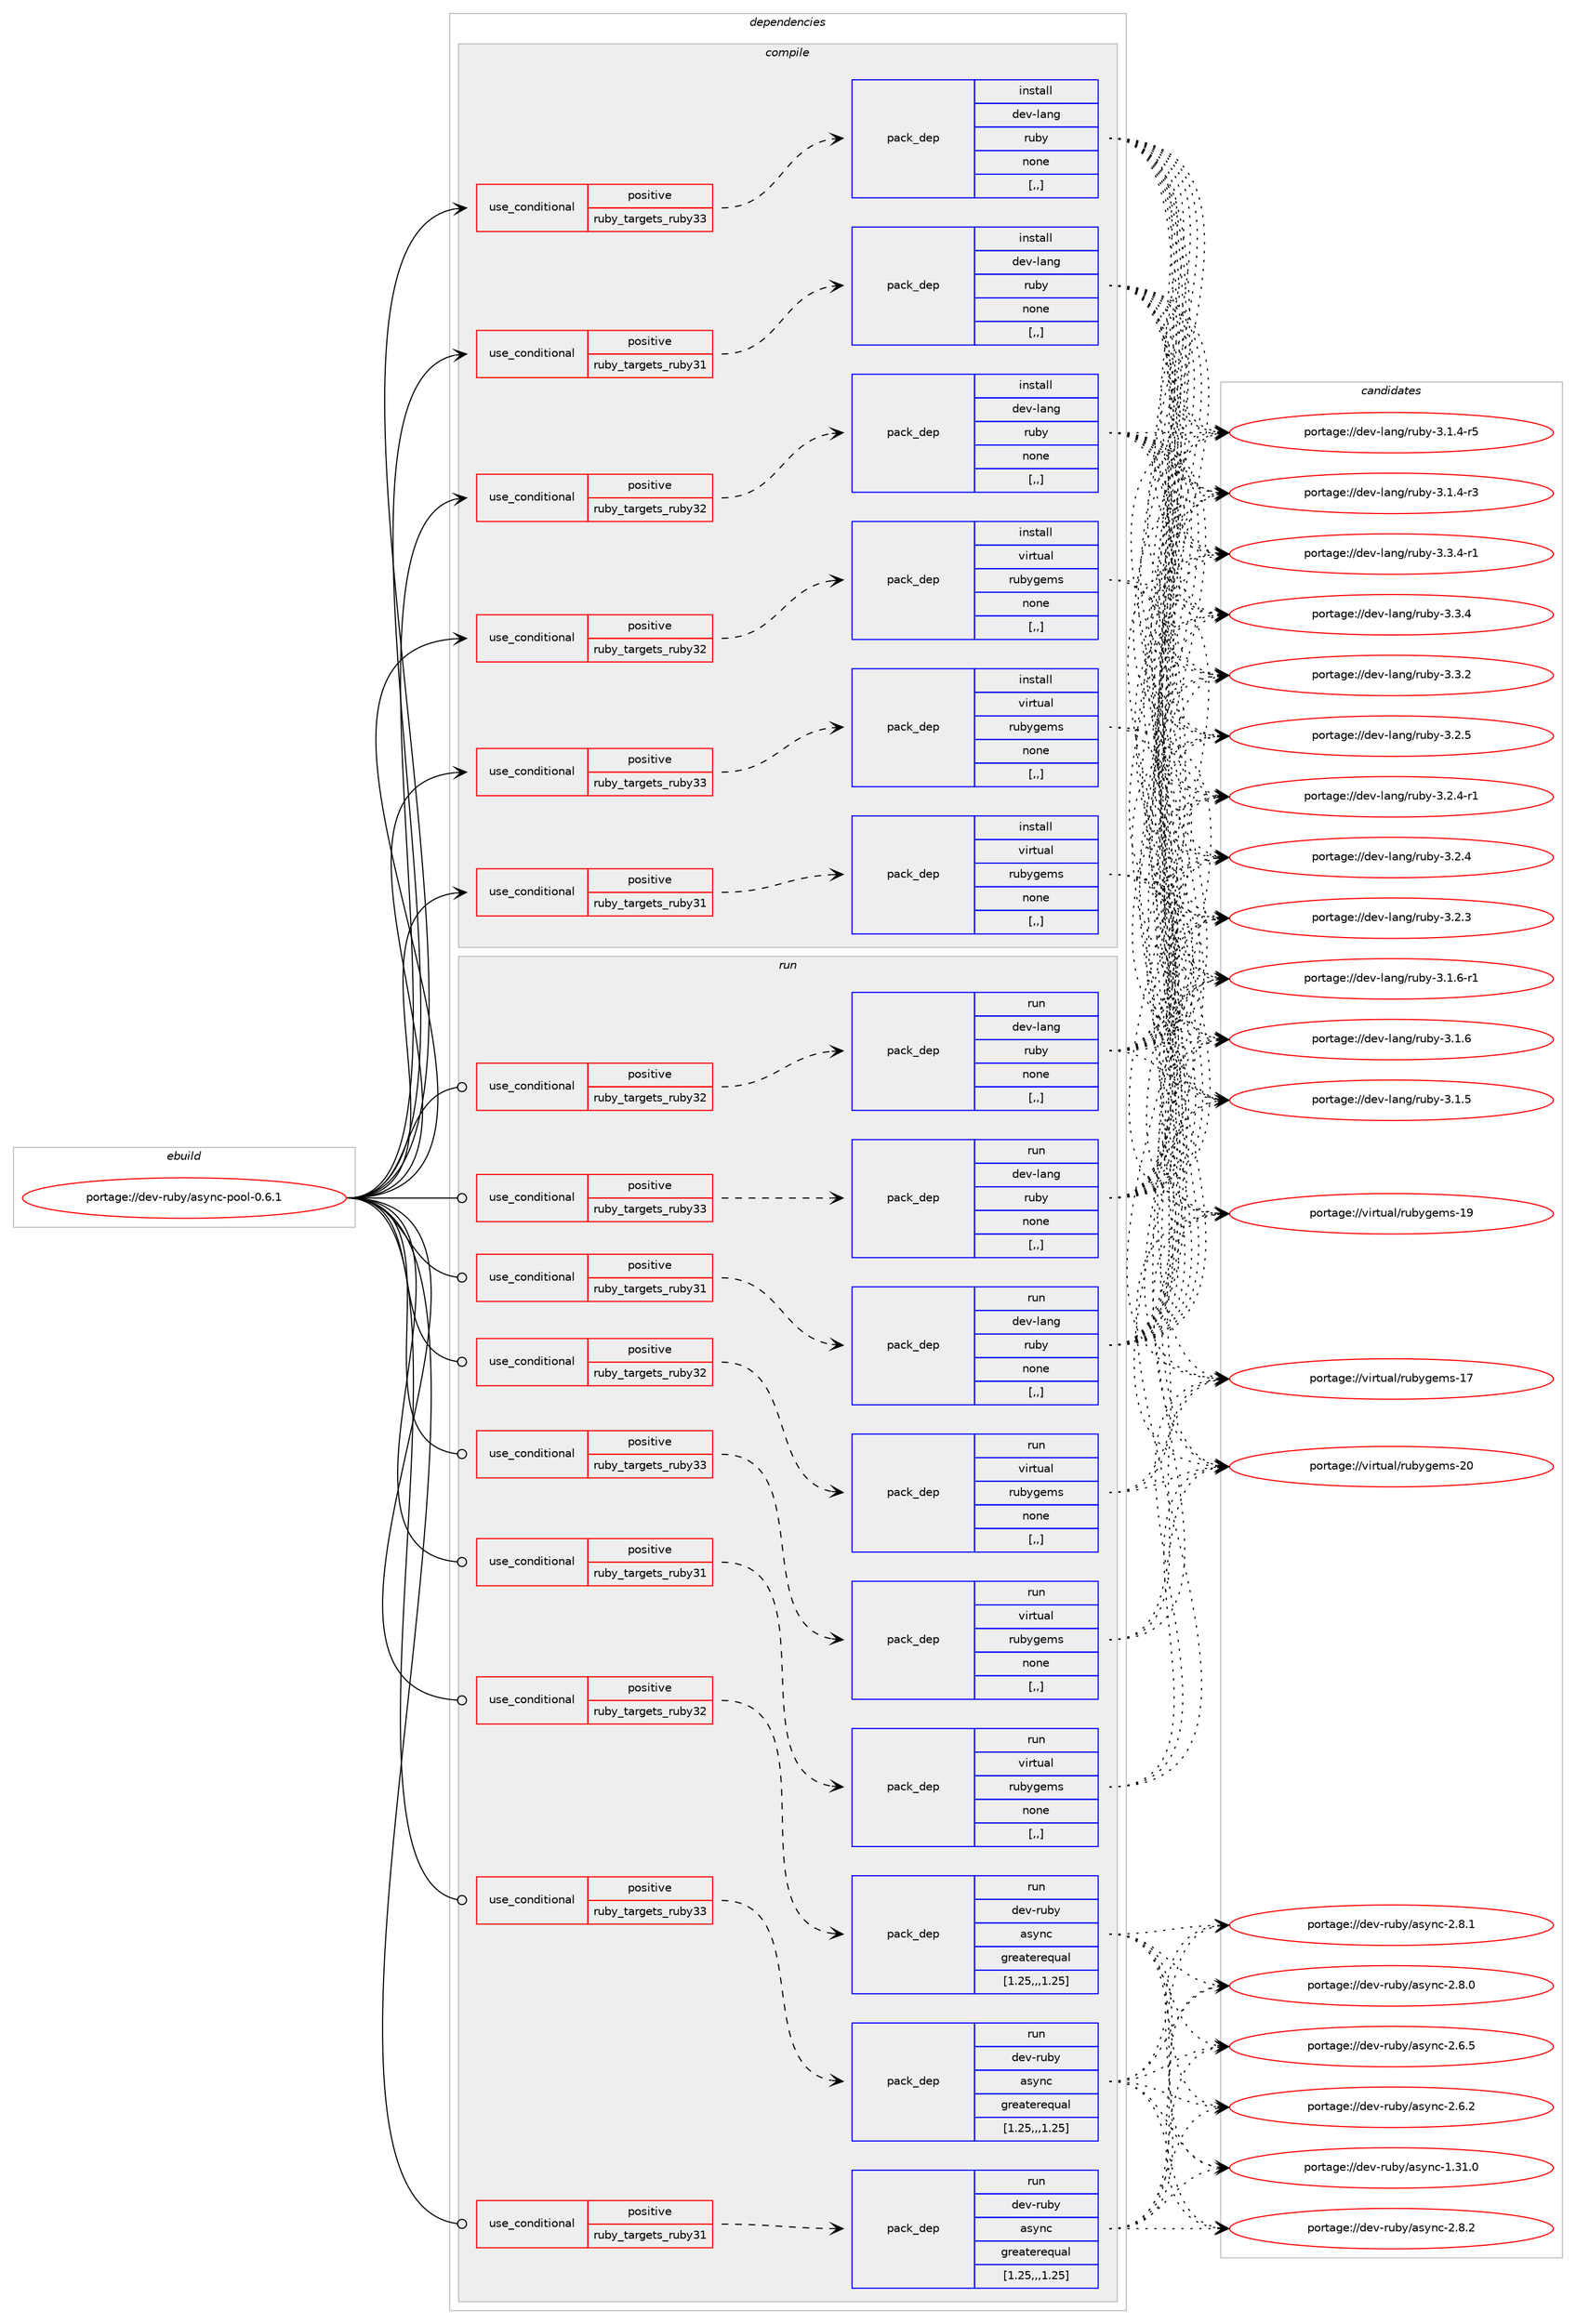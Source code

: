 digraph prolog {

# *************
# Graph options
# *************

newrank=true;
concentrate=true;
compound=true;
graph [rankdir=LR,fontname=Helvetica,fontsize=10,ranksep=1.5];#, ranksep=2.5, nodesep=0.2];
edge  [arrowhead=vee];
node  [fontname=Helvetica,fontsize=10];

# **********
# The ebuild
# **********

subgraph cluster_leftcol {
color=gray;
label=<<i>ebuild</i>>;
id [label="portage://dev-ruby/async-pool-0.6.1", color=red, width=4, href="../dev-ruby/async-pool-0.6.1.svg"];
}

# ****************
# The dependencies
# ****************

subgraph cluster_midcol {
color=gray;
label=<<i>dependencies</i>>;
subgraph cluster_compile {
fillcolor="#eeeeee";
style=filled;
label=<<i>compile</i>>;
subgraph cond44678 {
dependency177231 [label=<<TABLE BORDER="0" CELLBORDER="1" CELLSPACING="0" CELLPADDING="4"><TR><TD ROWSPAN="3" CELLPADDING="10">use_conditional</TD></TR><TR><TD>positive</TD></TR><TR><TD>ruby_targets_ruby31</TD></TR></TABLE>>, shape=none, color=red];
subgraph pack131262 {
dependency177232 [label=<<TABLE BORDER="0" CELLBORDER="1" CELLSPACING="0" CELLPADDING="4" WIDTH="220"><TR><TD ROWSPAN="6" CELLPADDING="30">pack_dep</TD></TR><TR><TD WIDTH="110">install</TD></TR><TR><TD>dev-lang</TD></TR><TR><TD>ruby</TD></TR><TR><TD>none</TD></TR><TR><TD>[,,]</TD></TR></TABLE>>, shape=none, color=blue];
}
dependency177231:e -> dependency177232:w [weight=20,style="dashed",arrowhead="vee"];
}
id:e -> dependency177231:w [weight=20,style="solid",arrowhead="vee"];
subgraph cond44679 {
dependency177233 [label=<<TABLE BORDER="0" CELLBORDER="1" CELLSPACING="0" CELLPADDING="4"><TR><TD ROWSPAN="3" CELLPADDING="10">use_conditional</TD></TR><TR><TD>positive</TD></TR><TR><TD>ruby_targets_ruby31</TD></TR></TABLE>>, shape=none, color=red];
subgraph pack131263 {
dependency177234 [label=<<TABLE BORDER="0" CELLBORDER="1" CELLSPACING="0" CELLPADDING="4" WIDTH="220"><TR><TD ROWSPAN="6" CELLPADDING="30">pack_dep</TD></TR><TR><TD WIDTH="110">install</TD></TR><TR><TD>virtual</TD></TR><TR><TD>rubygems</TD></TR><TR><TD>none</TD></TR><TR><TD>[,,]</TD></TR></TABLE>>, shape=none, color=blue];
}
dependency177233:e -> dependency177234:w [weight=20,style="dashed",arrowhead="vee"];
}
id:e -> dependency177233:w [weight=20,style="solid",arrowhead="vee"];
subgraph cond44680 {
dependency177235 [label=<<TABLE BORDER="0" CELLBORDER="1" CELLSPACING="0" CELLPADDING="4"><TR><TD ROWSPAN="3" CELLPADDING="10">use_conditional</TD></TR><TR><TD>positive</TD></TR><TR><TD>ruby_targets_ruby32</TD></TR></TABLE>>, shape=none, color=red];
subgraph pack131264 {
dependency177236 [label=<<TABLE BORDER="0" CELLBORDER="1" CELLSPACING="0" CELLPADDING="4" WIDTH="220"><TR><TD ROWSPAN="6" CELLPADDING="30">pack_dep</TD></TR><TR><TD WIDTH="110">install</TD></TR><TR><TD>dev-lang</TD></TR><TR><TD>ruby</TD></TR><TR><TD>none</TD></TR><TR><TD>[,,]</TD></TR></TABLE>>, shape=none, color=blue];
}
dependency177235:e -> dependency177236:w [weight=20,style="dashed",arrowhead="vee"];
}
id:e -> dependency177235:w [weight=20,style="solid",arrowhead="vee"];
subgraph cond44681 {
dependency177237 [label=<<TABLE BORDER="0" CELLBORDER="1" CELLSPACING="0" CELLPADDING="4"><TR><TD ROWSPAN="3" CELLPADDING="10">use_conditional</TD></TR><TR><TD>positive</TD></TR><TR><TD>ruby_targets_ruby32</TD></TR></TABLE>>, shape=none, color=red];
subgraph pack131265 {
dependency177238 [label=<<TABLE BORDER="0" CELLBORDER="1" CELLSPACING="0" CELLPADDING="4" WIDTH="220"><TR><TD ROWSPAN="6" CELLPADDING="30">pack_dep</TD></TR><TR><TD WIDTH="110">install</TD></TR><TR><TD>virtual</TD></TR><TR><TD>rubygems</TD></TR><TR><TD>none</TD></TR><TR><TD>[,,]</TD></TR></TABLE>>, shape=none, color=blue];
}
dependency177237:e -> dependency177238:w [weight=20,style="dashed",arrowhead="vee"];
}
id:e -> dependency177237:w [weight=20,style="solid",arrowhead="vee"];
subgraph cond44682 {
dependency177239 [label=<<TABLE BORDER="0" CELLBORDER="1" CELLSPACING="0" CELLPADDING="4"><TR><TD ROWSPAN="3" CELLPADDING="10">use_conditional</TD></TR><TR><TD>positive</TD></TR><TR><TD>ruby_targets_ruby33</TD></TR></TABLE>>, shape=none, color=red];
subgraph pack131266 {
dependency177240 [label=<<TABLE BORDER="0" CELLBORDER="1" CELLSPACING="0" CELLPADDING="4" WIDTH="220"><TR><TD ROWSPAN="6" CELLPADDING="30">pack_dep</TD></TR><TR><TD WIDTH="110">install</TD></TR><TR><TD>dev-lang</TD></TR><TR><TD>ruby</TD></TR><TR><TD>none</TD></TR><TR><TD>[,,]</TD></TR></TABLE>>, shape=none, color=blue];
}
dependency177239:e -> dependency177240:w [weight=20,style="dashed",arrowhead="vee"];
}
id:e -> dependency177239:w [weight=20,style="solid",arrowhead="vee"];
subgraph cond44683 {
dependency177241 [label=<<TABLE BORDER="0" CELLBORDER="1" CELLSPACING="0" CELLPADDING="4"><TR><TD ROWSPAN="3" CELLPADDING="10">use_conditional</TD></TR><TR><TD>positive</TD></TR><TR><TD>ruby_targets_ruby33</TD></TR></TABLE>>, shape=none, color=red];
subgraph pack131267 {
dependency177242 [label=<<TABLE BORDER="0" CELLBORDER="1" CELLSPACING="0" CELLPADDING="4" WIDTH="220"><TR><TD ROWSPAN="6" CELLPADDING="30">pack_dep</TD></TR><TR><TD WIDTH="110">install</TD></TR><TR><TD>virtual</TD></TR><TR><TD>rubygems</TD></TR><TR><TD>none</TD></TR><TR><TD>[,,]</TD></TR></TABLE>>, shape=none, color=blue];
}
dependency177241:e -> dependency177242:w [weight=20,style="dashed",arrowhead="vee"];
}
id:e -> dependency177241:w [weight=20,style="solid",arrowhead="vee"];
}
subgraph cluster_compileandrun {
fillcolor="#eeeeee";
style=filled;
label=<<i>compile and run</i>>;
}
subgraph cluster_run {
fillcolor="#eeeeee";
style=filled;
label=<<i>run</i>>;
subgraph cond44684 {
dependency177243 [label=<<TABLE BORDER="0" CELLBORDER="1" CELLSPACING="0" CELLPADDING="4"><TR><TD ROWSPAN="3" CELLPADDING="10">use_conditional</TD></TR><TR><TD>positive</TD></TR><TR><TD>ruby_targets_ruby31</TD></TR></TABLE>>, shape=none, color=red];
subgraph pack131268 {
dependency177244 [label=<<TABLE BORDER="0" CELLBORDER="1" CELLSPACING="0" CELLPADDING="4" WIDTH="220"><TR><TD ROWSPAN="6" CELLPADDING="30">pack_dep</TD></TR><TR><TD WIDTH="110">run</TD></TR><TR><TD>dev-lang</TD></TR><TR><TD>ruby</TD></TR><TR><TD>none</TD></TR><TR><TD>[,,]</TD></TR></TABLE>>, shape=none, color=blue];
}
dependency177243:e -> dependency177244:w [weight=20,style="dashed",arrowhead="vee"];
}
id:e -> dependency177243:w [weight=20,style="solid",arrowhead="odot"];
subgraph cond44685 {
dependency177245 [label=<<TABLE BORDER="0" CELLBORDER="1" CELLSPACING="0" CELLPADDING="4"><TR><TD ROWSPAN="3" CELLPADDING="10">use_conditional</TD></TR><TR><TD>positive</TD></TR><TR><TD>ruby_targets_ruby31</TD></TR></TABLE>>, shape=none, color=red];
subgraph pack131269 {
dependency177246 [label=<<TABLE BORDER="0" CELLBORDER="1" CELLSPACING="0" CELLPADDING="4" WIDTH="220"><TR><TD ROWSPAN="6" CELLPADDING="30">pack_dep</TD></TR><TR><TD WIDTH="110">run</TD></TR><TR><TD>dev-ruby</TD></TR><TR><TD>async</TD></TR><TR><TD>greaterequal</TD></TR><TR><TD>[1.25,,,1.25]</TD></TR></TABLE>>, shape=none, color=blue];
}
dependency177245:e -> dependency177246:w [weight=20,style="dashed",arrowhead="vee"];
}
id:e -> dependency177245:w [weight=20,style="solid",arrowhead="odot"];
subgraph cond44686 {
dependency177247 [label=<<TABLE BORDER="0" CELLBORDER="1" CELLSPACING="0" CELLPADDING="4"><TR><TD ROWSPAN="3" CELLPADDING="10">use_conditional</TD></TR><TR><TD>positive</TD></TR><TR><TD>ruby_targets_ruby31</TD></TR></TABLE>>, shape=none, color=red];
subgraph pack131270 {
dependency177248 [label=<<TABLE BORDER="0" CELLBORDER="1" CELLSPACING="0" CELLPADDING="4" WIDTH="220"><TR><TD ROWSPAN="6" CELLPADDING="30">pack_dep</TD></TR><TR><TD WIDTH="110">run</TD></TR><TR><TD>virtual</TD></TR><TR><TD>rubygems</TD></TR><TR><TD>none</TD></TR><TR><TD>[,,]</TD></TR></TABLE>>, shape=none, color=blue];
}
dependency177247:e -> dependency177248:w [weight=20,style="dashed",arrowhead="vee"];
}
id:e -> dependency177247:w [weight=20,style="solid",arrowhead="odot"];
subgraph cond44687 {
dependency177249 [label=<<TABLE BORDER="0" CELLBORDER="1" CELLSPACING="0" CELLPADDING="4"><TR><TD ROWSPAN="3" CELLPADDING="10">use_conditional</TD></TR><TR><TD>positive</TD></TR><TR><TD>ruby_targets_ruby32</TD></TR></TABLE>>, shape=none, color=red];
subgraph pack131271 {
dependency177250 [label=<<TABLE BORDER="0" CELLBORDER="1" CELLSPACING="0" CELLPADDING="4" WIDTH="220"><TR><TD ROWSPAN="6" CELLPADDING="30">pack_dep</TD></TR><TR><TD WIDTH="110">run</TD></TR><TR><TD>dev-lang</TD></TR><TR><TD>ruby</TD></TR><TR><TD>none</TD></TR><TR><TD>[,,]</TD></TR></TABLE>>, shape=none, color=blue];
}
dependency177249:e -> dependency177250:w [weight=20,style="dashed",arrowhead="vee"];
}
id:e -> dependency177249:w [weight=20,style="solid",arrowhead="odot"];
subgraph cond44688 {
dependency177251 [label=<<TABLE BORDER="0" CELLBORDER="1" CELLSPACING="0" CELLPADDING="4"><TR><TD ROWSPAN="3" CELLPADDING="10">use_conditional</TD></TR><TR><TD>positive</TD></TR><TR><TD>ruby_targets_ruby32</TD></TR></TABLE>>, shape=none, color=red];
subgraph pack131272 {
dependency177252 [label=<<TABLE BORDER="0" CELLBORDER="1" CELLSPACING="0" CELLPADDING="4" WIDTH="220"><TR><TD ROWSPAN="6" CELLPADDING="30">pack_dep</TD></TR><TR><TD WIDTH="110">run</TD></TR><TR><TD>dev-ruby</TD></TR><TR><TD>async</TD></TR><TR><TD>greaterequal</TD></TR><TR><TD>[1.25,,,1.25]</TD></TR></TABLE>>, shape=none, color=blue];
}
dependency177251:e -> dependency177252:w [weight=20,style="dashed",arrowhead="vee"];
}
id:e -> dependency177251:w [weight=20,style="solid",arrowhead="odot"];
subgraph cond44689 {
dependency177253 [label=<<TABLE BORDER="0" CELLBORDER="1" CELLSPACING="0" CELLPADDING="4"><TR><TD ROWSPAN="3" CELLPADDING="10">use_conditional</TD></TR><TR><TD>positive</TD></TR><TR><TD>ruby_targets_ruby32</TD></TR></TABLE>>, shape=none, color=red];
subgraph pack131273 {
dependency177254 [label=<<TABLE BORDER="0" CELLBORDER="1" CELLSPACING="0" CELLPADDING="4" WIDTH="220"><TR><TD ROWSPAN="6" CELLPADDING="30">pack_dep</TD></TR><TR><TD WIDTH="110">run</TD></TR><TR><TD>virtual</TD></TR><TR><TD>rubygems</TD></TR><TR><TD>none</TD></TR><TR><TD>[,,]</TD></TR></TABLE>>, shape=none, color=blue];
}
dependency177253:e -> dependency177254:w [weight=20,style="dashed",arrowhead="vee"];
}
id:e -> dependency177253:w [weight=20,style="solid",arrowhead="odot"];
subgraph cond44690 {
dependency177255 [label=<<TABLE BORDER="0" CELLBORDER="1" CELLSPACING="0" CELLPADDING="4"><TR><TD ROWSPAN="3" CELLPADDING="10">use_conditional</TD></TR><TR><TD>positive</TD></TR><TR><TD>ruby_targets_ruby33</TD></TR></TABLE>>, shape=none, color=red];
subgraph pack131274 {
dependency177256 [label=<<TABLE BORDER="0" CELLBORDER="1" CELLSPACING="0" CELLPADDING="4" WIDTH="220"><TR><TD ROWSPAN="6" CELLPADDING="30">pack_dep</TD></TR><TR><TD WIDTH="110">run</TD></TR><TR><TD>dev-lang</TD></TR><TR><TD>ruby</TD></TR><TR><TD>none</TD></TR><TR><TD>[,,]</TD></TR></TABLE>>, shape=none, color=blue];
}
dependency177255:e -> dependency177256:w [weight=20,style="dashed",arrowhead="vee"];
}
id:e -> dependency177255:w [weight=20,style="solid",arrowhead="odot"];
subgraph cond44691 {
dependency177257 [label=<<TABLE BORDER="0" CELLBORDER="1" CELLSPACING="0" CELLPADDING="4"><TR><TD ROWSPAN="3" CELLPADDING="10">use_conditional</TD></TR><TR><TD>positive</TD></TR><TR><TD>ruby_targets_ruby33</TD></TR></TABLE>>, shape=none, color=red];
subgraph pack131275 {
dependency177258 [label=<<TABLE BORDER="0" CELLBORDER="1" CELLSPACING="0" CELLPADDING="4" WIDTH="220"><TR><TD ROWSPAN="6" CELLPADDING="30">pack_dep</TD></TR><TR><TD WIDTH="110">run</TD></TR><TR><TD>dev-ruby</TD></TR><TR><TD>async</TD></TR><TR><TD>greaterequal</TD></TR><TR><TD>[1.25,,,1.25]</TD></TR></TABLE>>, shape=none, color=blue];
}
dependency177257:e -> dependency177258:w [weight=20,style="dashed",arrowhead="vee"];
}
id:e -> dependency177257:w [weight=20,style="solid",arrowhead="odot"];
subgraph cond44692 {
dependency177259 [label=<<TABLE BORDER="0" CELLBORDER="1" CELLSPACING="0" CELLPADDING="4"><TR><TD ROWSPAN="3" CELLPADDING="10">use_conditional</TD></TR><TR><TD>positive</TD></TR><TR><TD>ruby_targets_ruby33</TD></TR></TABLE>>, shape=none, color=red];
subgraph pack131276 {
dependency177260 [label=<<TABLE BORDER="0" CELLBORDER="1" CELLSPACING="0" CELLPADDING="4" WIDTH="220"><TR><TD ROWSPAN="6" CELLPADDING="30">pack_dep</TD></TR><TR><TD WIDTH="110">run</TD></TR><TR><TD>virtual</TD></TR><TR><TD>rubygems</TD></TR><TR><TD>none</TD></TR><TR><TD>[,,]</TD></TR></TABLE>>, shape=none, color=blue];
}
dependency177259:e -> dependency177260:w [weight=20,style="dashed",arrowhead="vee"];
}
id:e -> dependency177259:w [weight=20,style="solid",arrowhead="odot"];
}
}

# **************
# The candidates
# **************

subgraph cluster_choices {
rank=same;
color=gray;
label=<<i>candidates</i>>;

subgraph choice131262 {
color=black;
nodesep=1;
choice100101118451089711010347114117981214551465146524511449 [label="portage://dev-lang/ruby-3.3.4-r1", color=red, width=4,href="../dev-lang/ruby-3.3.4-r1.svg"];
choice10010111845108971101034711411798121455146514652 [label="portage://dev-lang/ruby-3.3.4", color=red, width=4,href="../dev-lang/ruby-3.3.4.svg"];
choice10010111845108971101034711411798121455146514650 [label="portage://dev-lang/ruby-3.3.2", color=red, width=4,href="../dev-lang/ruby-3.3.2.svg"];
choice10010111845108971101034711411798121455146504653 [label="portage://dev-lang/ruby-3.2.5", color=red, width=4,href="../dev-lang/ruby-3.2.5.svg"];
choice100101118451089711010347114117981214551465046524511449 [label="portage://dev-lang/ruby-3.2.4-r1", color=red, width=4,href="../dev-lang/ruby-3.2.4-r1.svg"];
choice10010111845108971101034711411798121455146504652 [label="portage://dev-lang/ruby-3.2.4", color=red, width=4,href="../dev-lang/ruby-3.2.4.svg"];
choice10010111845108971101034711411798121455146504651 [label="portage://dev-lang/ruby-3.2.3", color=red, width=4,href="../dev-lang/ruby-3.2.3.svg"];
choice100101118451089711010347114117981214551464946544511449 [label="portage://dev-lang/ruby-3.1.6-r1", color=red, width=4,href="../dev-lang/ruby-3.1.6-r1.svg"];
choice10010111845108971101034711411798121455146494654 [label="portage://dev-lang/ruby-3.1.6", color=red, width=4,href="../dev-lang/ruby-3.1.6.svg"];
choice10010111845108971101034711411798121455146494653 [label="portage://dev-lang/ruby-3.1.5", color=red, width=4,href="../dev-lang/ruby-3.1.5.svg"];
choice100101118451089711010347114117981214551464946524511453 [label="portage://dev-lang/ruby-3.1.4-r5", color=red, width=4,href="../dev-lang/ruby-3.1.4-r5.svg"];
choice100101118451089711010347114117981214551464946524511451 [label="portage://dev-lang/ruby-3.1.4-r3", color=red, width=4,href="../dev-lang/ruby-3.1.4-r3.svg"];
dependency177232:e -> choice100101118451089711010347114117981214551465146524511449:w [style=dotted,weight="100"];
dependency177232:e -> choice10010111845108971101034711411798121455146514652:w [style=dotted,weight="100"];
dependency177232:e -> choice10010111845108971101034711411798121455146514650:w [style=dotted,weight="100"];
dependency177232:e -> choice10010111845108971101034711411798121455146504653:w [style=dotted,weight="100"];
dependency177232:e -> choice100101118451089711010347114117981214551465046524511449:w [style=dotted,weight="100"];
dependency177232:e -> choice10010111845108971101034711411798121455146504652:w [style=dotted,weight="100"];
dependency177232:e -> choice10010111845108971101034711411798121455146504651:w [style=dotted,weight="100"];
dependency177232:e -> choice100101118451089711010347114117981214551464946544511449:w [style=dotted,weight="100"];
dependency177232:e -> choice10010111845108971101034711411798121455146494654:w [style=dotted,weight="100"];
dependency177232:e -> choice10010111845108971101034711411798121455146494653:w [style=dotted,weight="100"];
dependency177232:e -> choice100101118451089711010347114117981214551464946524511453:w [style=dotted,weight="100"];
dependency177232:e -> choice100101118451089711010347114117981214551464946524511451:w [style=dotted,weight="100"];
}
subgraph choice131263 {
color=black;
nodesep=1;
choice118105114116117971084711411798121103101109115455048 [label="portage://virtual/rubygems-20", color=red, width=4,href="../virtual/rubygems-20.svg"];
choice118105114116117971084711411798121103101109115454957 [label="portage://virtual/rubygems-19", color=red, width=4,href="../virtual/rubygems-19.svg"];
choice118105114116117971084711411798121103101109115454955 [label="portage://virtual/rubygems-17", color=red, width=4,href="../virtual/rubygems-17.svg"];
dependency177234:e -> choice118105114116117971084711411798121103101109115455048:w [style=dotted,weight="100"];
dependency177234:e -> choice118105114116117971084711411798121103101109115454957:w [style=dotted,weight="100"];
dependency177234:e -> choice118105114116117971084711411798121103101109115454955:w [style=dotted,weight="100"];
}
subgraph choice131264 {
color=black;
nodesep=1;
choice100101118451089711010347114117981214551465146524511449 [label="portage://dev-lang/ruby-3.3.4-r1", color=red, width=4,href="../dev-lang/ruby-3.3.4-r1.svg"];
choice10010111845108971101034711411798121455146514652 [label="portage://dev-lang/ruby-3.3.4", color=red, width=4,href="../dev-lang/ruby-3.3.4.svg"];
choice10010111845108971101034711411798121455146514650 [label="portage://dev-lang/ruby-3.3.2", color=red, width=4,href="../dev-lang/ruby-3.3.2.svg"];
choice10010111845108971101034711411798121455146504653 [label="portage://dev-lang/ruby-3.2.5", color=red, width=4,href="../dev-lang/ruby-3.2.5.svg"];
choice100101118451089711010347114117981214551465046524511449 [label="portage://dev-lang/ruby-3.2.4-r1", color=red, width=4,href="../dev-lang/ruby-3.2.4-r1.svg"];
choice10010111845108971101034711411798121455146504652 [label="portage://dev-lang/ruby-3.2.4", color=red, width=4,href="../dev-lang/ruby-3.2.4.svg"];
choice10010111845108971101034711411798121455146504651 [label="portage://dev-lang/ruby-3.2.3", color=red, width=4,href="../dev-lang/ruby-3.2.3.svg"];
choice100101118451089711010347114117981214551464946544511449 [label="portage://dev-lang/ruby-3.1.6-r1", color=red, width=4,href="../dev-lang/ruby-3.1.6-r1.svg"];
choice10010111845108971101034711411798121455146494654 [label="portage://dev-lang/ruby-3.1.6", color=red, width=4,href="../dev-lang/ruby-3.1.6.svg"];
choice10010111845108971101034711411798121455146494653 [label="portage://dev-lang/ruby-3.1.5", color=red, width=4,href="../dev-lang/ruby-3.1.5.svg"];
choice100101118451089711010347114117981214551464946524511453 [label="portage://dev-lang/ruby-3.1.4-r5", color=red, width=4,href="../dev-lang/ruby-3.1.4-r5.svg"];
choice100101118451089711010347114117981214551464946524511451 [label="portage://dev-lang/ruby-3.1.4-r3", color=red, width=4,href="../dev-lang/ruby-3.1.4-r3.svg"];
dependency177236:e -> choice100101118451089711010347114117981214551465146524511449:w [style=dotted,weight="100"];
dependency177236:e -> choice10010111845108971101034711411798121455146514652:w [style=dotted,weight="100"];
dependency177236:e -> choice10010111845108971101034711411798121455146514650:w [style=dotted,weight="100"];
dependency177236:e -> choice10010111845108971101034711411798121455146504653:w [style=dotted,weight="100"];
dependency177236:e -> choice100101118451089711010347114117981214551465046524511449:w [style=dotted,weight="100"];
dependency177236:e -> choice10010111845108971101034711411798121455146504652:w [style=dotted,weight="100"];
dependency177236:e -> choice10010111845108971101034711411798121455146504651:w [style=dotted,weight="100"];
dependency177236:e -> choice100101118451089711010347114117981214551464946544511449:w [style=dotted,weight="100"];
dependency177236:e -> choice10010111845108971101034711411798121455146494654:w [style=dotted,weight="100"];
dependency177236:e -> choice10010111845108971101034711411798121455146494653:w [style=dotted,weight="100"];
dependency177236:e -> choice100101118451089711010347114117981214551464946524511453:w [style=dotted,weight="100"];
dependency177236:e -> choice100101118451089711010347114117981214551464946524511451:w [style=dotted,weight="100"];
}
subgraph choice131265 {
color=black;
nodesep=1;
choice118105114116117971084711411798121103101109115455048 [label="portage://virtual/rubygems-20", color=red, width=4,href="../virtual/rubygems-20.svg"];
choice118105114116117971084711411798121103101109115454957 [label="portage://virtual/rubygems-19", color=red, width=4,href="../virtual/rubygems-19.svg"];
choice118105114116117971084711411798121103101109115454955 [label="portage://virtual/rubygems-17", color=red, width=4,href="../virtual/rubygems-17.svg"];
dependency177238:e -> choice118105114116117971084711411798121103101109115455048:w [style=dotted,weight="100"];
dependency177238:e -> choice118105114116117971084711411798121103101109115454957:w [style=dotted,weight="100"];
dependency177238:e -> choice118105114116117971084711411798121103101109115454955:w [style=dotted,weight="100"];
}
subgraph choice131266 {
color=black;
nodesep=1;
choice100101118451089711010347114117981214551465146524511449 [label="portage://dev-lang/ruby-3.3.4-r1", color=red, width=4,href="../dev-lang/ruby-3.3.4-r1.svg"];
choice10010111845108971101034711411798121455146514652 [label="portage://dev-lang/ruby-3.3.4", color=red, width=4,href="../dev-lang/ruby-3.3.4.svg"];
choice10010111845108971101034711411798121455146514650 [label="portage://dev-lang/ruby-3.3.2", color=red, width=4,href="../dev-lang/ruby-3.3.2.svg"];
choice10010111845108971101034711411798121455146504653 [label="portage://dev-lang/ruby-3.2.5", color=red, width=4,href="../dev-lang/ruby-3.2.5.svg"];
choice100101118451089711010347114117981214551465046524511449 [label="portage://dev-lang/ruby-3.2.4-r1", color=red, width=4,href="../dev-lang/ruby-3.2.4-r1.svg"];
choice10010111845108971101034711411798121455146504652 [label="portage://dev-lang/ruby-3.2.4", color=red, width=4,href="../dev-lang/ruby-3.2.4.svg"];
choice10010111845108971101034711411798121455146504651 [label="portage://dev-lang/ruby-3.2.3", color=red, width=4,href="../dev-lang/ruby-3.2.3.svg"];
choice100101118451089711010347114117981214551464946544511449 [label="portage://dev-lang/ruby-3.1.6-r1", color=red, width=4,href="../dev-lang/ruby-3.1.6-r1.svg"];
choice10010111845108971101034711411798121455146494654 [label="portage://dev-lang/ruby-3.1.6", color=red, width=4,href="../dev-lang/ruby-3.1.6.svg"];
choice10010111845108971101034711411798121455146494653 [label="portage://dev-lang/ruby-3.1.5", color=red, width=4,href="../dev-lang/ruby-3.1.5.svg"];
choice100101118451089711010347114117981214551464946524511453 [label="portage://dev-lang/ruby-3.1.4-r5", color=red, width=4,href="../dev-lang/ruby-3.1.4-r5.svg"];
choice100101118451089711010347114117981214551464946524511451 [label="portage://dev-lang/ruby-3.1.4-r3", color=red, width=4,href="../dev-lang/ruby-3.1.4-r3.svg"];
dependency177240:e -> choice100101118451089711010347114117981214551465146524511449:w [style=dotted,weight="100"];
dependency177240:e -> choice10010111845108971101034711411798121455146514652:w [style=dotted,weight="100"];
dependency177240:e -> choice10010111845108971101034711411798121455146514650:w [style=dotted,weight="100"];
dependency177240:e -> choice10010111845108971101034711411798121455146504653:w [style=dotted,weight="100"];
dependency177240:e -> choice100101118451089711010347114117981214551465046524511449:w [style=dotted,weight="100"];
dependency177240:e -> choice10010111845108971101034711411798121455146504652:w [style=dotted,weight="100"];
dependency177240:e -> choice10010111845108971101034711411798121455146504651:w [style=dotted,weight="100"];
dependency177240:e -> choice100101118451089711010347114117981214551464946544511449:w [style=dotted,weight="100"];
dependency177240:e -> choice10010111845108971101034711411798121455146494654:w [style=dotted,weight="100"];
dependency177240:e -> choice10010111845108971101034711411798121455146494653:w [style=dotted,weight="100"];
dependency177240:e -> choice100101118451089711010347114117981214551464946524511453:w [style=dotted,weight="100"];
dependency177240:e -> choice100101118451089711010347114117981214551464946524511451:w [style=dotted,weight="100"];
}
subgraph choice131267 {
color=black;
nodesep=1;
choice118105114116117971084711411798121103101109115455048 [label="portage://virtual/rubygems-20", color=red, width=4,href="../virtual/rubygems-20.svg"];
choice118105114116117971084711411798121103101109115454957 [label="portage://virtual/rubygems-19", color=red, width=4,href="../virtual/rubygems-19.svg"];
choice118105114116117971084711411798121103101109115454955 [label="portage://virtual/rubygems-17", color=red, width=4,href="../virtual/rubygems-17.svg"];
dependency177242:e -> choice118105114116117971084711411798121103101109115455048:w [style=dotted,weight="100"];
dependency177242:e -> choice118105114116117971084711411798121103101109115454957:w [style=dotted,weight="100"];
dependency177242:e -> choice118105114116117971084711411798121103101109115454955:w [style=dotted,weight="100"];
}
subgraph choice131268 {
color=black;
nodesep=1;
choice100101118451089711010347114117981214551465146524511449 [label="portage://dev-lang/ruby-3.3.4-r1", color=red, width=4,href="../dev-lang/ruby-3.3.4-r1.svg"];
choice10010111845108971101034711411798121455146514652 [label="portage://dev-lang/ruby-3.3.4", color=red, width=4,href="../dev-lang/ruby-3.3.4.svg"];
choice10010111845108971101034711411798121455146514650 [label="portage://dev-lang/ruby-3.3.2", color=red, width=4,href="../dev-lang/ruby-3.3.2.svg"];
choice10010111845108971101034711411798121455146504653 [label="portage://dev-lang/ruby-3.2.5", color=red, width=4,href="../dev-lang/ruby-3.2.5.svg"];
choice100101118451089711010347114117981214551465046524511449 [label="portage://dev-lang/ruby-3.2.4-r1", color=red, width=4,href="../dev-lang/ruby-3.2.4-r1.svg"];
choice10010111845108971101034711411798121455146504652 [label="portage://dev-lang/ruby-3.2.4", color=red, width=4,href="../dev-lang/ruby-3.2.4.svg"];
choice10010111845108971101034711411798121455146504651 [label="portage://dev-lang/ruby-3.2.3", color=red, width=4,href="../dev-lang/ruby-3.2.3.svg"];
choice100101118451089711010347114117981214551464946544511449 [label="portage://dev-lang/ruby-3.1.6-r1", color=red, width=4,href="../dev-lang/ruby-3.1.6-r1.svg"];
choice10010111845108971101034711411798121455146494654 [label="portage://dev-lang/ruby-3.1.6", color=red, width=4,href="../dev-lang/ruby-3.1.6.svg"];
choice10010111845108971101034711411798121455146494653 [label="portage://dev-lang/ruby-3.1.5", color=red, width=4,href="../dev-lang/ruby-3.1.5.svg"];
choice100101118451089711010347114117981214551464946524511453 [label="portage://dev-lang/ruby-3.1.4-r5", color=red, width=4,href="../dev-lang/ruby-3.1.4-r5.svg"];
choice100101118451089711010347114117981214551464946524511451 [label="portage://dev-lang/ruby-3.1.4-r3", color=red, width=4,href="../dev-lang/ruby-3.1.4-r3.svg"];
dependency177244:e -> choice100101118451089711010347114117981214551465146524511449:w [style=dotted,weight="100"];
dependency177244:e -> choice10010111845108971101034711411798121455146514652:w [style=dotted,weight="100"];
dependency177244:e -> choice10010111845108971101034711411798121455146514650:w [style=dotted,weight="100"];
dependency177244:e -> choice10010111845108971101034711411798121455146504653:w [style=dotted,weight="100"];
dependency177244:e -> choice100101118451089711010347114117981214551465046524511449:w [style=dotted,weight="100"];
dependency177244:e -> choice10010111845108971101034711411798121455146504652:w [style=dotted,weight="100"];
dependency177244:e -> choice10010111845108971101034711411798121455146504651:w [style=dotted,weight="100"];
dependency177244:e -> choice100101118451089711010347114117981214551464946544511449:w [style=dotted,weight="100"];
dependency177244:e -> choice10010111845108971101034711411798121455146494654:w [style=dotted,weight="100"];
dependency177244:e -> choice10010111845108971101034711411798121455146494653:w [style=dotted,weight="100"];
dependency177244:e -> choice100101118451089711010347114117981214551464946524511453:w [style=dotted,weight="100"];
dependency177244:e -> choice100101118451089711010347114117981214551464946524511451:w [style=dotted,weight="100"];
}
subgraph choice131269 {
color=black;
nodesep=1;
choice1001011184511411798121479711512111099455046564650 [label="portage://dev-ruby/async-2.8.2", color=red, width=4,href="../dev-ruby/async-2.8.2.svg"];
choice1001011184511411798121479711512111099455046564649 [label="portage://dev-ruby/async-2.8.1", color=red, width=4,href="../dev-ruby/async-2.8.1.svg"];
choice1001011184511411798121479711512111099455046564648 [label="portage://dev-ruby/async-2.8.0", color=red, width=4,href="../dev-ruby/async-2.8.0.svg"];
choice1001011184511411798121479711512111099455046544653 [label="portage://dev-ruby/async-2.6.5", color=red, width=4,href="../dev-ruby/async-2.6.5.svg"];
choice1001011184511411798121479711512111099455046544650 [label="portage://dev-ruby/async-2.6.2", color=red, width=4,href="../dev-ruby/async-2.6.2.svg"];
choice100101118451141179812147971151211109945494651494648 [label="portage://dev-ruby/async-1.31.0", color=red, width=4,href="../dev-ruby/async-1.31.0.svg"];
dependency177246:e -> choice1001011184511411798121479711512111099455046564650:w [style=dotted,weight="100"];
dependency177246:e -> choice1001011184511411798121479711512111099455046564649:w [style=dotted,weight="100"];
dependency177246:e -> choice1001011184511411798121479711512111099455046564648:w [style=dotted,weight="100"];
dependency177246:e -> choice1001011184511411798121479711512111099455046544653:w [style=dotted,weight="100"];
dependency177246:e -> choice1001011184511411798121479711512111099455046544650:w [style=dotted,weight="100"];
dependency177246:e -> choice100101118451141179812147971151211109945494651494648:w [style=dotted,weight="100"];
}
subgraph choice131270 {
color=black;
nodesep=1;
choice118105114116117971084711411798121103101109115455048 [label="portage://virtual/rubygems-20", color=red, width=4,href="../virtual/rubygems-20.svg"];
choice118105114116117971084711411798121103101109115454957 [label="portage://virtual/rubygems-19", color=red, width=4,href="../virtual/rubygems-19.svg"];
choice118105114116117971084711411798121103101109115454955 [label="portage://virtual/rubygems-17", color=red, width=4,href="../virtual/rubygems-17.svg"];
dependency177248:e -> choice118105114116117971084711411798121103101109115455048:w [style=dotted,weight="100"];
dependency177248:e -> choice118105114116117971084711411798121103101109115454957:w [style=dotted,weight="100"];
dependency177248:e -> choice118105114116117971084711411798121103101109115454955:w [style=dotted,weight="100"];
}
subgraph choice131271 {
color=black;
nodesep=1;
choice100101118451089711010347114117981214551465146524511449 [label="portage://dev-lang/ruby-3.3.4-r1", color=red, width=4,href="../dev-lang/ruby-3.3.4-r1.svg"];
choice10010111845108971101034711411798121455146514652 [label="portage://dev-lang/ruby-3.3.4", color=red, width=4,href="../dev-lang/ruby-3.3.4.svg"];
choice10010111845108971101034711411798121455146514650 [label="portage://dev-lang/ruby-3.3.2", color=red, width=4,href="../dev-lang/ruby-3.3.2.svg"];
choice10010111845108971101034711411798121455146504653 [label="portage://dev-lang/ruby-3.2.5", color=red, width=4,href="../dev-lang/ruby-3.2.5.svg"];
choice100101118451089711010347114117981214551465046524511449 [label="portage://dev-lang/ruby-3.2.4-r1", color=red, width=4,href="../dev-lang/ruby-3.2.4-r1.svg"];
choice10010111845108971101034711411798121455146504652 [label="portage://dev-lang/ruby-3.2.4", color=red, width=4,href="../dev-lang/ruby-3.2.4.svg"];
choice10010111845108971101034711411798121455146504651 [label="portage://dev-lang/ruby-3.2.3", color=red, width=4,href="../dev-lang/ruby-3.2.3.svg"];
choice100101118451089711010347114117981214551464946544511449 [label="portage://dev-lang/ruby-3.1.6-r1", color=red, width=4,href="../dev-lang/ruby-3.1.6-r1.svg"];
choice10010111845108971101034711411798121455146494654 [label="portage://dev-lang/ruby-3.1.6", color=red, width=4,href="../dev-lang/ruby-3.1.6.svg"];
choice10010111845108971101034711411798121455146494653 [label="portage://dev-lang/ruby-3.1.5", color=red, width=4,href="../dev-lang/ruby-3.1.5.svg"];
choice100101118451089711010347114117981214551464946524511453 [label="portage://dev-lang/ruby-3.1.4-r5", color=red, width=4,href="../dev-lang/ruby-3.1.4-r5.svg"];
choice100101118451089711010347114117981214551464946524511451 [label="portage://dev-lang/ruby-3.1.4-r3", color=red, width=4,href="../dev-lang/ruby-3.1.4-r3.svg"];
dependency177250:e -> choice100101118451089711010347114117981214551465146524511449:w [style=dotted,weight="100"];
dependency177250:e -> choice10010111845108971101034711411798121455146514652:w [style=dotted,weight="100"];
dependency177250:e -> choice10010111845108971101034711411798121455146514650:w [style=dotted,weight="100"];
dependency177250:e -> choice10010111845108971101034711411798121455146504653:w [style=dotted,weight="100"];
dependency177250:e -> choice100101118451089711010347114117981214551465046524511449:w [style=dotted,weight="100"];
dependency177250:e -> choice10010111845108971101034711411798121455146504652:w [style=dotted,weight="100"];
dependency177250:e -> choice10010111845108971101034711411798121455146504651:w [style=dotted,weight="100"];
dependency177250:e -> choice100101118451089711010347114117981214551464946544511449:w [style=dotted,weight="100"];
dependency177250:e -> choice10010111845108971101034711411798121455146494654:w [style=dotted,weight="100"];
dependency177250:e -> choice10010111845108971101034711411798121455146494653:w [style=dotted,weight="100"];
dependency177250:e -> choice100101118451089711010347114117981214551464946524511453:w [style=dotted,weight="100"];
dependency177250:e -> choice100101118451089711010347114117981214551464946524511451:w [style=dotted,weight="100"];
}
subgraph choice131272 {
color=black;
nodesep=1;
choice1001011184511411798121479711512111099455046564650 [label="portage://dev-ruby/async-2.8.2", color=red, width=4,href="../dev-ruby/async-2.8.2.svg"];
choice1001011184511411798121479711512111099455046564649 [label="portage://dev-ruby/async-2.8.1", color=red, width=4,href="../dev-ruby/async-2.8.1.svg"];
choice1001011184511411798121479711512111099455046564648 [label="portage://dev-ruby/async-2.8.0", color=red, width=4,href="../dev-ruby/async-2.8.0.svg"];
choice1001011184511411798121479711512111099455046544653 [label="portage://dev-ruby/async-2.6.5", color=red, width=4,href="../dev-ruby/async-2.6.5.svg"];
choice1001011184511411798121479711512111099455046544650 [label="portage://dev-ruby/async-2.6.2", color=red, width=4,href="../dev-ruby/async-2.6.2.svg"];
choice100101118451141179812147971151211109945494651494648 [label="portage://dev-ruby/async-1.31.0", color=red, width=4,href="../dev-ruby/async-1.31.0.svg"];
dependency177252:e -> choice1001011184511411798121479711512111099455046564650:w [style=dotted,weight="100"];
dependency177252:e -> choice1001011184511411798121479711512111099455046564649:w [style=dotted,weight="100"];
dependency177252:e -> choice1001011184511411798121479711512111099455046564648:w [style=dotted,weight="100"];
dependency177252:e -> choice1001011184511411798121479711512111099455046544653:w [style=dotted,weight="100"];
dependency177252:e -> choice1001011184511411798121479711512111099455046544650:w [style=dotted,weight="100"];
dependency177252:e -> choice100101118451141179812147971151211109945494651494648:w [style=dotted,weight="100"];
}
subgraph choice131273 {
color=black;
nodesep=1;
choice118105114116117971084711411798121103101109115455048 [label="portage://virtual/rubygems-20", color=red, width=4,href="../virtual/rubygems-20.svg"];
choice118105114116117971084711411798121103101109115454957 [label="portage://virtual/rubygems-19", color=red, width=4,href="../virtual/rubygems-19.svg"];
choice118105114116117971084711411798121103101109115454955 [label="portage://virtual/rubygems-17", color=red, width=4,href="../virtual/rubygems-17.svg"];
dependency177254:e -> choice118105114116117971084711411798121103101109115455048:w [style=dotted,weight="100"];
dependency177254:e -> choice118105114116117971084711411798121103101109115454957:w [style=dotted,weight="100"];
dependency177254:e -> choice118105114116117971084711411798121103101109115454955:w [style=dotted,weight="100"];
}
subgraph choice131274 {
color=black;
nodesep=1;
choice100101118451089711010347114117981214551465146524511449 [label="portage://dev-lang/ruby-3.3.4-r1", color=red, width=4,href="../dev-lang/ruby-3.3.4-r1.svg"];
choice10010111845108971101034711411798121455146514652 [label="portage://dev-lang/ruby-3.3.4", color=red, width=4,href="../dev-lang/ruby-3.3.4.svg"];
choice10010111845108971101034711411798121455146514650 [label="portage://dev-lang/ruby-3.3.2", color=red, width=4,href="../dev-lang/ruby-3.3.2.svg"];
choice10010111845108971101034711411798121455146504653 [label="portage://dev-lang/ruby-3.2.5", color=red, width=4,href="../dev-lang/ruby-3.2.5.svg"];
choice100101118451089711010347114117981214551465046524511449 [label="portage://dev-lang/ruby-3.2.4-r1", color=red, width=4,href="../dev-lang/ruby-3.2.4-r1.svg"];
choice10010111845108971101034711411798121455146504652 [label="portage://dev-lang/ruby-3.2.4", color=red, width=4,href="../dev-lang/ruby-3.2.4.svg"];
choice10010111845108971101034711411798121455146504651 [label="portage://dev-lang/ruby-3.2.3", color=red, width=4,href="../dev-lang/ruby-3.2.3.svg"];
choice100101118451089711010347114117981214551464946544511449 [label="portage://dev-lang/ruby-3.1.6-r1", color=red, width=4,href="../dev-lang/ruby-3.1.6-r1.svg"];
choice10010111845108971101034711411798121455146494654 [label="portage://dev-lang/ruby-3.1.6", color=red, width=4,href="../dev-lang/ruby-3.1.6.svg"];
choice10010111845108971101034711411798121455146494653 [label="portage://dev-lang/ruby-3.1.5", color=red, width=4,href="../dev-lang/ruby-3.1.5.svg"];
choice100101118451089711010347114117981214551464946524511453 [label="portage://dev-lang/ruby-3.1.4-r5", color=red, width=4,href="../dev-lang/ruby-3.1.4-r5.svg"];
choice100101118451089711010347114117981214551464946524511451 [label="portage://dev-lang/ruby-3.1.4-r3", color=red, width=4,href="../dev-lang/ruby-3.1.4-r3.svg"];
dependency177256:e -> choice100101118451089711010347114117981214551465146524511449:w [style=dotted,weight="100"];
dependency177256:e -> choice10010111845108971101034711411798121455146514652:w [style=dotted,weight="100"];
dependency177256:e -> choice10010111845108971101034711411798121455146514650:w [style=dotted,weight="100"];
dependency177256:e -> choice10010111845108971101034711411798121455146504653:w [style=dotted,weight="100"];
dependency177256:e -> choice100101118451089711010347114117981214551465046524511449:w [style=dotted,weight="100"];
dependency177256:e -> choice10010111845108971101034711411798121455146504652:w [style=dotted,weight="100"];
dependency177256:e -> choice10010111845108971101034711411798121455146504651:w [style=dotted,weight="100"];
dependency177256:e -> choice100101118451089711010347114117981214551464946544511449:w [style=dotted,weight="100"];
dependency177256:e -> choice10010111845108971101034711411798121455146494654:w [style=dotted,weight="100"];
dependency177256:e -> choice10010111845108971101034711411798121455146494653:w [style=dotted,weight="100"];
dependency177256:e -> choice100101118451089711010347114117981214551464946524511453:w [style=dotted,weight="100"];
dependency177256:e -> choice100101118451089711010347114117981214551464946524511451:w [style=dotted,weight="100"];
}
subgraph choice131275 {
color=black;
nodesep=1;
choice1001011184511411798121479711512111099455046564650 [label="portage://dev-ruby/async-2.8.2", color=red, width=4,href="../dev-ruby/async-2.8.2.svg"];
choice1001011184511411798121479711512111099455046564649 [label="portage://dev-ruby/async-2.8.1", color=red, width=4,href="../dev-ruby/async-2.8.1.svg"];
choice1001011184511411798121479711512111099455046564648 [label="portage://dev-ruby/async-2.8.0", color=red, width=4,href="../dev-ruby/async-2.8.0.svg"];
choice1001011184511411798121479711512111099455046544653 [label="portage://dev-ruby/async-2.6.5", color=red, width=4,href="../dev-ruby/async-2.6.5.svg"];
choice1001011184511411798121479711512111099455046544650 [label="portage://dev-ruby/async-2.6.2", color=red, width=4,href="../dev-ruby/async-2.6.2.svg"];
choice100101118451141179812147971151211109945494651494648 [label="portage://dev-ruby/async-1.31.0", color=red, width=4,href="../dev-ruby/async-1.31.0.svg"];
dependency177258:e -> choice1001011184511411798121479711512111099455046564650:w [style=dotted,weight="100"];
dependency177258:e -> choice1001011184511411798121479711512111099455046564649:w [style=dotted,weight="100"];
dependency177258:e -> choice1001011184511411798121479711512111099455046564648:w [style=dotted,weight="100"];
dependency177258:e -> choice1001011184511411798121479711512111099455046544653:w [style=dotted,weight="100"];
dependency177258:e -> choice1001011184511411798121479711512111099455046544650:w [style=dotted,weight="100"];
dependency177258:e -> choice100101118451141179812147971151211109945494651494648:w [style=dotted,weight="100"];
}
subgraph choice131276 {
color=black;
nodesep=1;
choice118105114116117971084711411798121103101109115455048 [label="portage://virtual/rubygems-20", color=red, width=4,href="../virtual/rubygems-20.svg"];
choice118105114116117971084711411798121103101109115454957 [label="portage://virtual/rubygems-19", color=red, width=4,href="../virtual/rubygems-19.svg"];
choice118105114116117971084711411798121103101109115454955 [label="portage://virtual/rubygems-17", color=red, width=4,href="../virtual/rubygems-17.svg"];
dependency177260:e -> choice118105114116117971084711411798121103101109115455048:w [style=dotted,weight="100"];
dependency177260:e -> choice118105114116117971084711411798121103101109115454957:w [style=dotted,weight="100"];
dependency177260:e -> choice118105114116117971084711411798121103101109115454955:w [style=dotted,weight="100"];
}
}

}
